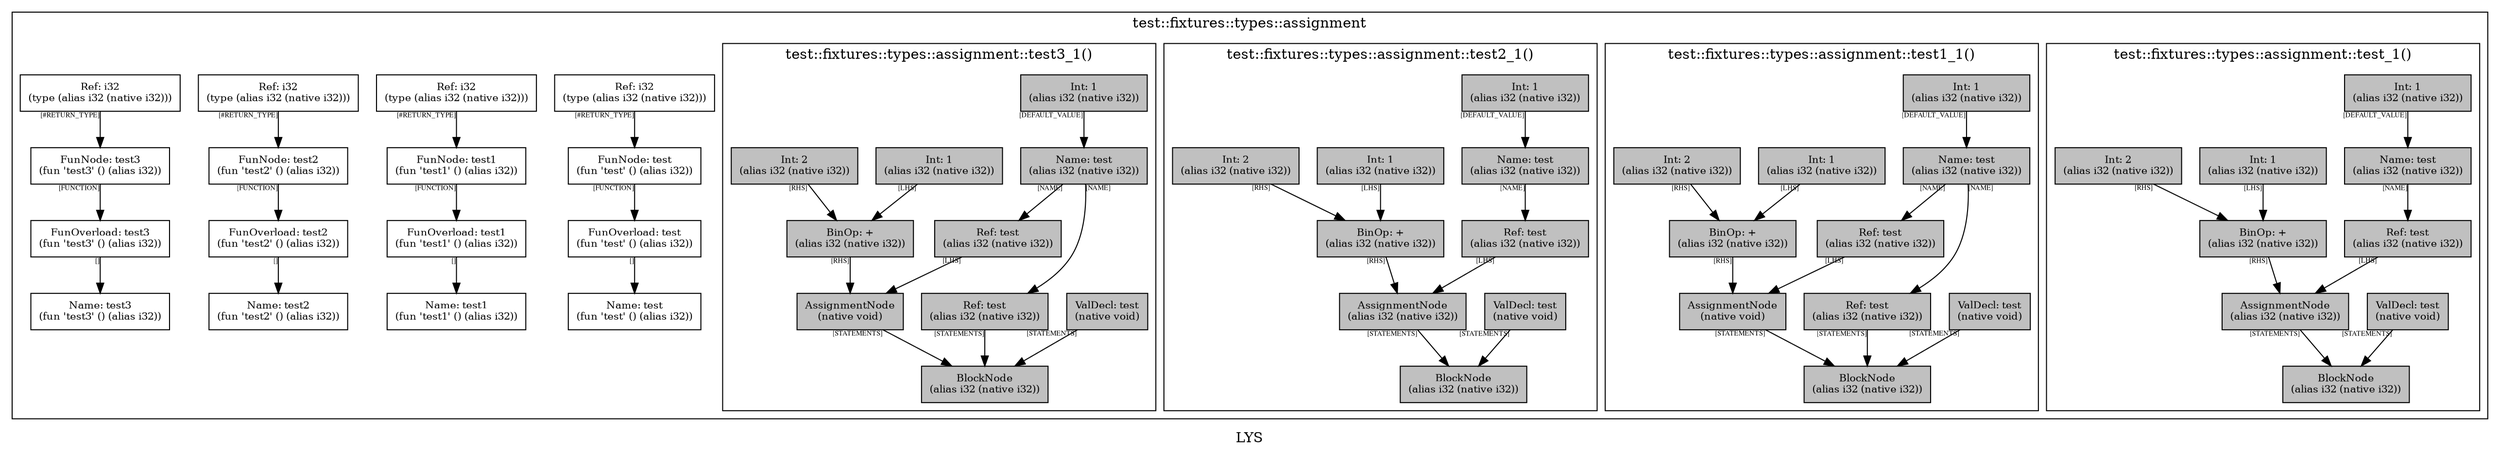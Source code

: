 digraph LYS {
  node [shape=box,fontsize=10];
  subgraph "cluster_test::fixtures::types::assignment" {
    1 [label="FunOverload: test\n(fun 'test' () (alias i32))", fillcolor=grey];
    2 [label="FunNode: test\n(fun 'test' () (alias i32))", fillcolor=grey];
    3 [label="Ref: i32\n(type (alias i32 (native i32)))", fillcolor=grey];
    4 [label="Name: test\n(fun 'test' () (alias i32))", fillcolor=grey];
    5 [label="FunOverload: test1\n(fun 'test1' () (alias i32))", fillcolor=grey];
    6 [label="FunNode: test1\n(fun 'test1' () (alias i32))", fillcolor=grey];
    7 [label="Ref: i32\n(type (alias i32 (native i32)))", fillcolor=grey];
    8 [label="Name: test1\n(fun 'test1' () (alias i32))", fillcolor=grey];
    9 [label="FunOverload: test2\n(fun 'test2' () (alias i32))", fillcolor=grey];
    10 [label="FunNode: test2\n(fun 'test2' () (alias i32))", fillcolor=grey];
    11 [label="Ref: i32\n(type (alias i32 (native i32)))", fillcolor=grey];
    12 [label="Name: test2\n(fun 'test2' () (alias i32))", fillcolor=grey];
    13 [label="FunOverload: test3\n(fun 'test3' () (alias i32))", fillcolor=grey];
    14 [label="FunNode: test3\n(fun 'test3' () (alias i32))", fillcolor=grey];
    15 [label="Ref: i32\n(type (alias i32 (native i32)))", fillcolor=grey];
    16 [label="Name: test3\n(fun 'test3' () (alias i32))", fillcolor=grey];
    subgraph "cluster_test::fixtures::types::assignment_0" { rankdir=TB;
      node [style=filled, fillcolor=grey];
      17 [label="BlockNode\n(alias i32 (native i32))", fillcolor=grey];
      18 [label="ValDecl: test\n(native void)", fillcolor=grey];
      19 [label="Name: test\n(alias i32 (native i32))", fillcolor=grey];
      20 [label="Int: 1\n(alias i32 (native i32))", fillcolor=grey];
      21 [label="AssignmentNode\n(alias i32 (native i32))", fillcolor=grey];
      22 [label="Ref: test\n(alias i32 (native i32))", fillcolor=grey];
      23 [label="BinOp: +\n(alias i32 (native i32))", fillcolor=grey];
      24 [label="Int: 1\n(alias i32 (native i32))", fillcolor=grey];
      25 [label="Int: 2\n(alias i32 (native i32))", fillcolor=grey];
      label="test::fixtures::types::assignment::test_1()";
    }
    subgraph "cluster_test::fixtures::types::assignment_1" { rankdir=TB;
      node [style=filled, fillcolor=grey];
      26 [label="BlockNode\n(alias i32 (native i32))", fillcolor=grey];
      27 [label="ValDecl: test\n(native void)", fillcolor=grey];
      28 [label="Name: test\n(alias i32 (native i32))", fillcolor=grey];
      29 [label="Int: 1\n(alias i32 (native i32))", fillcolor=grey];
      30 [label="AssignmentNode\n(native void)", fillcolor=grey];
      31 [label="Ref: test\n(alias i32 (native i32))", fillcolor=grey];
      32 [label="BinOp: +\n(alias i32 (native i32))", fillcolor=grey];
      33 [label="Int: 1\n(alias i32 (native i32))", fillcolor=grey];
      34 [label="Int: 2\n(alias i32 (native i32))", fillcolor=grey];
      35 [label="Ref: test\n(alias i32 (native i32))", fillcolor=grey];
      label="test::fixtures::types::assignment::test1_1()";
    }
    subgraph "cluster_test::fixtures::types::assignment_2" { rankdir=TB;
      node [style=filled, fillcolor=grey];
      36 [label="BlockNode\n(alias i32 (native i32))", fillcolor=grey];
      37 [label="ValDecl: test\n(native void)", fillcolor=grey];
      38 [label="Name: test\n(alias i32 (native i32))", fillcolor=grey];
      39 [label="Int: 1\n(alias i32 (native i32))", fillcolor=grey];
      40 [label="AssignmentNode\n(alias i32 (native i32))", fillcolor=grey];
      41 [label="Ref: test\n(alias i32 (native i32))", fillcolor=grey];
      42 [label="BinOp: +\n(alias i32 (native i32))", fillcolor=grey];
      43 [label="Int: 1\n(alias i32 (native i32))", fillcolor=grey];
      44 [label="Int: 2\n(alias i32 (native i32))", fillcolor=grey];
      label="test::fixtures::types::assignment::test2_1()";
    }
    subgraph "cluster_test::fixtures::types::assignment_3" { rankdir=TB;
      node [style=filled, fillcolor=grey];
      45 [label="BlockNode\n(alias i32 (native i32))", fillcolor=grey];
      46 [label="ValDecl: test\n(native void)", fillcolor=grey];
      47 [label="Name: test\n(alias i32 (native i32))", fillcolor=grey];
      48 [label="Int: 1\n(alias i32 (native i32))", fillcolor=grey];
      49 [label="AssignmentNode\n(native void)", fillcolor=grey];
      50 [label="Ref: test\n(alias i32 (native i32))", fillcolor=grey];
      51 [label="BinOp: +\n(alias i32 (native i32))", fillcolor=grey];
      52 [label="Int: 1\n(alias i32 (native i32))", fillcolor=grey];
      53 [label="Int: 2\n(alias i32 (native i32))", fillcolor=grey];
      54 [label="Ref: test\n(alias i32 (native i32))", fillcolor=grey];
      label="test::fixtures::types::assignment::test3_1()";
    }
    label="test::fixtures::types::assignment";
  }
  1 -> 4[taillabel="[]" fontsize=7 fontname="times" color="black" ];
  2 -> 1[taillabel="[FUNCTION]" fontsize=7 fontname="times" color="black" ];
  3 -> 2[taillabel="[#RETURN_TYPE]" fontsize=7 fontname="times" color="black" ];
  5 -> 8[taillabel="[]" fontsize=7 fontname="times" color="black" ];
  6 -> 5[taillabel="[FUNCTION]" fontsize=7 fontname="times" color="black" ];
  7 -> 6[taillabel="[#RETURN_TYPE]" fontsize=7 fontname="times" color="black" ];
  9 -> 12[taillabel="[]" fontsize=7 fontname="times" color="black" ];
  10 -> 9[taillabel="[FUNCTION]" fontsize=7 fontname="times" color="black" ];
  11 -> 10[taillabel="[#RETURN_TYPE]" fontsize=7 fontname="times" color="black" ];
  13 -> 16[taillabel="[]" fontsize=7 fontname="times" color="black" ];
  14 -> 13[taillabel="[FUNCTION]" fontsize=7 fontname="times" color="black" ];
  15 -> 14[taillabel="[#RETURN_TYPE]" fontsize=7 fontname="times" color="black" ];
  18 -> 17[taillabel="[STATEMENTS]" fontsize=7 fontname="times" color="black" ];
  19 -> 22[taillabel="[NAME]" fontsize=7 fontname="times" color="black" ];
  20 -> 19[taillabel="[DEFAULT_VALUE]" fontsize=7 fontname="times" color="black" ];
  21 -> 17[taillabel="[STATEMENTS]" fontsize=7 fontname="times" color="black" ];
  22 -> 21[taillabel="[LHS]" fontsize=7 fontname="times" color="black" ];
  23 -> 21[taillabel="[RHS]" fontsize=7 fontname="times" color="black" ];
  24 -> 23[taillabel="[LHS]" fontsize=7 fontname="times" color="black" ];
  25 -> 23[taillabel="[RHS]" fontsize=7 fontname="times" color="black" ];
  27 -> 26[taillabel="[STATEMENTS]" fontsize=7 fontname="times" color="black" ];
  28 -> 31[taillabel="[NAME]" fontsize=7 fontname="times" color="black" ];
  28 -> 35[taillabel="[NAME]" fontsize=7 fontname="times" color="black" ];
  29 -> 28[taillabel="[DEFAULT_VALUE]" fontsize=7 fontname="times" color="black" ];
  30 -> 26[taillabel="[STATEMENTS]" fontsize=7 fontname="times" color="black" ];
  31 -> 30[taillabel="[LHS]" fontsize=7 fontname="times" color="black" ];
  32 -> 30[taillabel="[RHS]" fontsize=7 fontname="times" color="black" ];
  33 -> 32[taillabel="[LHS]" fontsize=7 fontname="times" color="black" ];
  34 -> 32[taillabel="[RHS]" fontsize=7 fontname="times" color="black" ];
  35 -> 26[taillabel="[STATEMENTS]" fontsize=7 fontname="times" color="black" ];
  37 -> 36[taillabel="[STATEMENTS]" fontsize=7 fontname="times" color="black" ];
  38 -> 41[taillabel="[NAME]" fontsize=7 fontname="times" color="black" ];
  39 -> 38[taillabel="[DEFAULT_VALUE]" fontsize=7 fontname="times" color="black" ];
  40 -> 36[taillabel="[STATEMENTS]" fontsize=7 fontname="times" color="black" ];
  41 -> 40[taillabel="[LHS]" fontsize=7 fontname="times" color="black" ];
  42 -> 40[taillabel="[RHS]" fontsize=7 fontname="times" color="black" ];
  43 -> 42[taillabel="[LHS]" fontsize=7 fontname="times" color="black" ];
  44 -> 42[taillabel="[RHS]" fontsize=7 fontname="times" color="black" ];
  46 -> 45[taillabel="[STATEMENTS]" fontsize=7 fontname="times" color="black" ];
  47 -> 50[taillabel="[NAME]" fontsize=7 fontname="times" color="black" ];
  47 -> 54[taillabel="[NAME]" fontsize=7 fontname="times" color="black" ];
  48 -> 47[taillabel="[DEFAULT_VALUE]" fontsize=7 fontname="times" color="black" ];
  49 -> 45[taillabel="[STATEMENTS]" fontsize=7 fontname="times" color="black" ];
  50 -> 49[taillabel="[LHS]" fontsize=7 fontname="times" color="black" ];
  51 -> 49[taillabel="[RHS]" fontsize=7 fontname="times" color="black" ];
  52 -> 51[taillabel="[LHS]" fontsize=7 fontname="times" color="black" ];
  53 -> 51[taillabel="[RHS]" fontsize=7 fontname="times" color="black" ];
  54 -> 45[taillabel="[STATEMENTS]" fontsize=7 fontname="times" color="black" ];
  label="LYS";
}
